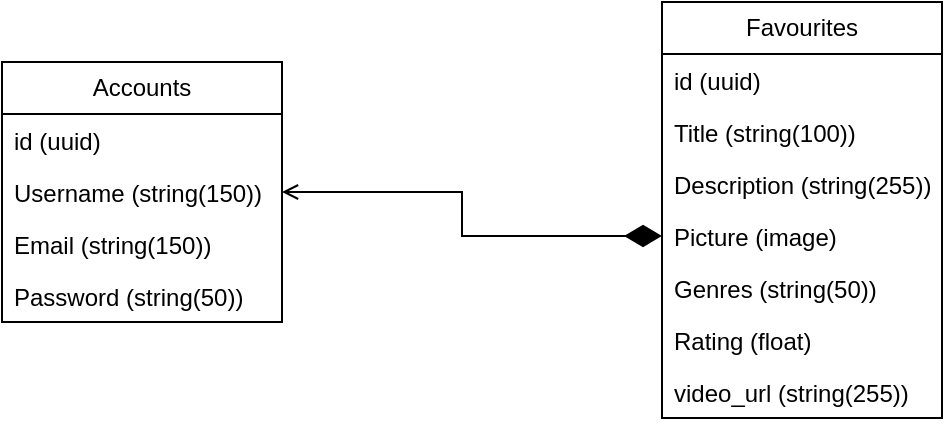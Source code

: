 <mxfile version="27.1.3">
  <diagram name="Страница — 1" id="WlyS040Wu8P4OY8x-4uB">
    <mxGraphModel dx="863" dy="455" grid="1" gridSize="10" guides="1" tooltips="1" connect="1" arrows="1" fold="1" page="1" pageScale="1" pageWidth="827" pageHeight="1169" math="0" shadow="0">
      <root>
        <mxCell id="0" />
        <mxCell id="1" parent="0" />
        <mxCell id="cLEKC7zDRirduDxYirEW-5" value="Accounts" style="swimlane;fontStyle=0;childLayout=stackLayout;horizontal=1;startSize=26;fillColor=none;horizontalStack=0;resizeParent=1;resizeParentMax=0;resizeLast=0;collapsible=1;marginBottom=0;whiteSpace=wrap;html=1;" parent="1" vertex="1">
          <mxGeometry x="190" y="200" width="140" height="130" as="geometry" />
        </mxCell>
        <mxCell id="cLEKC7zDRirduDxYirEW-6" value="id (uuid)" style="text;strokeColor=none;fillColor=none;align=left;verticalAlign=top;spacingLeft=4;spacingRight=4;overflow=hidden;rotatable=0;points=[[0,0.5],[1,0.5]];portConstraint=eastwest;whiteSpace=wrap;html=1;" parent="cLEKC7zDRirduDxYirEW-5" vertex="1">
          <mxGeometry y="26" width="140" height="26" as="geometry" />
        </mxCell>
        <mxCell id="cLEKC7zDRirduDxYirEW-7" value="Username (string(150))" style="text;strokeColor=none;fillColor=none;align=left;verticalAlign=top;spacingLeft=4;spacingRight=4;overflow=hidden;rotatable=0;points=[[0,0.5],[1,0.5]];portConstraint=eastwest;whiteSpace=wrap;html=1;" parent="cLEKC7zDRirduDxYirEW-5" vertex="1">
          <mxGeometry y="52" width="140" height="26" as="geometry" />
        </mxCell>
        <mxCell id="cLEKC7zDRirduDxYirEW-8" value="Email (string(150))" style="text;strokeColor=none;fillColor=none;align=left;verticalAlign=top;spacingLeft=4;spacingRight=4;overflow=hidden;rotatable=0;points=[[0,0.5],[1,0.5]];portConstraint=eastwest;whiteSpace=wrap;html=1;" parent="cLEKC7zDRirduDxYirEW-5" vertex="1">
          <mxGeometry y="78" width="140" height="26" as="geometry" />
        </mxCell>
        <mxCell id="cLEKC7zDRirduDxYirEW-9" value="Password (string(50))" style="text;strokeColor=none;fillColor=none;align=left;verticalAlign=top;spacingLeft=4;spacingRight=4;overflow=hidden;rotatable=0;points=[[0,0.5],[1,0.5]];portConstraint=eastwest;whiteSpace=wrap;html=1;" parent="cLEKC7zDRirduDxYirEW-5" vertex="1">
          <mxGeometry y="104" width="140" height="26" as="geometry" />
        </mxCell>
        <mxCell id="cLEKC7zDRirduDxYirEW-10" value="Favourites" style="swimlane;fontStyle=0;childLayout=stackLayout;horizontal=1;startSize=26;fillColor=none;horizontalStack=0;resizeParent=1;resizeParentMax=0;resizeLast=0;collapsible=1;marginBottom=0;whiteSpace=wrap;html=1;" parent="1" vertex="1">
          <mxGeometry x="520" y="170" width="140" height="208" as="geometry" />
        </mxCell>
        <mxCell id="cLEKC7zDRirduDxYirEW-11" value="id (uuid)" style="text;strokeColor=none;fillColor=none;align=left;verticalAlign=top;spacingLeft=4;spacingRight=4;overflow=hidden;rotatable=0;points=[[0,0.5],[1,0.5]];portConstraint=eastwest;whiteSpace=wrap;html=1;" parent="cLEKC7zDRirduDxYirEW-10" vertex="1">
          <mxGeometry y="26" width="140" height="26" as="geometry" />
        </mxCell>
        <mxCell id="cLEKC7zDRirduDxYirEW-12" value="Title (string(100))" style="text;strokeColor=none;fillColor=none;align=left;verticalAlign=top;spacingLeft=4;spacingRight=4;overflow=hidden;rotatable=0;points=[[0,0.5],[1,0.5]];portConstraint=eastwest;whiteSpace=wrap;html=1;" parent="cLEKC7zDRirduDxYirEW-10" vertex="1">
          <mxGeometry y="52" width="140" height="26" as="geometry" />
        </mxCell>
        <mxCell id="cLEKC7zDRirduDxYirEW-13" value="Description (string(255))" style="text;strokeColor=none;fillColor=none;align=left;verticalAlign=top;spacingLeft=4;spacingRight=4;overflow=hidden;rotatable=0;points=[[0,0.5],[1,0.5]];portConstraint=eastwest;whiteSpace=wrap;html=1;" parent="cLEKC7zDRirduDxYirEW-10" vertex="1">
          <mxGeometry y="78" width="140" height="26" as="geometry" />
        </mxCell>
        <mxCell id="cLEKC7zDRirduDxYirEW-14" value="Picture (image)" style="text;strokeColor=none;fillColor=none;align=left;verticalAlign=top;spacingLeft=4;spacingRight=4;overflow=hidden;rotatable=0;points=[[0,0.5],[1,0.5]];portConstraint=eastwest;whiteSpace=wrap;html=1;" parent="cLEKC7zDRirduDxYirEW-10" vertex="1">
          <mxGeometry y="104" width="140" height="26" as="geometry" />
        </mxCell>
        <mxCell id="rLpCvE2UDQjKiLwIz_U7-2" value="Genres (string(50))" style="text;strokeColor=none;fillColor=none;align=left;verticalAlign=top;spacingLeft=4;spacingRight=4;overflow=hidden;rotatable=0;points=[[0,0.5],[1,0.5]];portConstraint=eastwest;whiteSpace=wrap;html=1;" vertex="1" parent="cLEKC7zDRirduDxYirEW-10">
          <mxGeometry y="130" width="140" height="26" as="geometry" />
        </mxCell>
        <mxCell id="rLpCvE2UDQjKiLwIz_U7-1" value="Rating (float)" style="text;strokeColor=none;fillColor=none;align=left;verticalAlign=top;spacingLeft=4;spacingRight=4;overflow=hidden;rotatable=0;points=[[0,0.5],[1,0.5]];portConstraint=eastwest;whiteSpace=wrap;html=1;" vertex="1" parent="cLEKC7zDRirduDxYirEW-10">
          <mxGeometry y="156" width="140" height="26" as="geometry" />
        </mxCell>
        <mxCell id="rLpCvE2UDQjKiLwIz_U7-3" value="video_url (string(255))" style="text;strokeColor=none;fillColor=none;align=left;verticalAlign=top;spacingLeft=4;spacingRight=4;overflow=hidden;rotatable=0;points=[[0,0.5],[1,0.5]];portConstraint=eastwest;whiteSpace=wrap;html=1;" vertex="1" parent="cLEKC7zDRirduDxYirEW-10">
          <mxGeometry y="182" width="140" height="26" as="geometry" />
        </mxCell>
        <mxCell id="rLpCvE2UDQjKiLwIz_U7-4" style="edgeStyle=orthogonalEdgeStyle;rounded=0;orthogonalLoop=1;jettySize=auto;html=1;exitX=0;exitY=0.5;exitDx=0;exitDy=0;entryX=1;entryY=0.5;entryDx=0;entryDy=0;startArrow=diamondThin;startFill=1;targetPerimeterSpacing=0;sourcePerimeterSpacing=0;startSize=16;endArrow=open;endFill=0;" edge="1" parent="1" source="cLEKC7zDRirduDxYirEW-14" target="cLEKC7zDRirduDxYirEW-7">
          <mxGeometry relative="1" as="geometry" />
        </mxCell>
      </root>
    </mxGraphModel>
  </diagram>
</mxfile>
